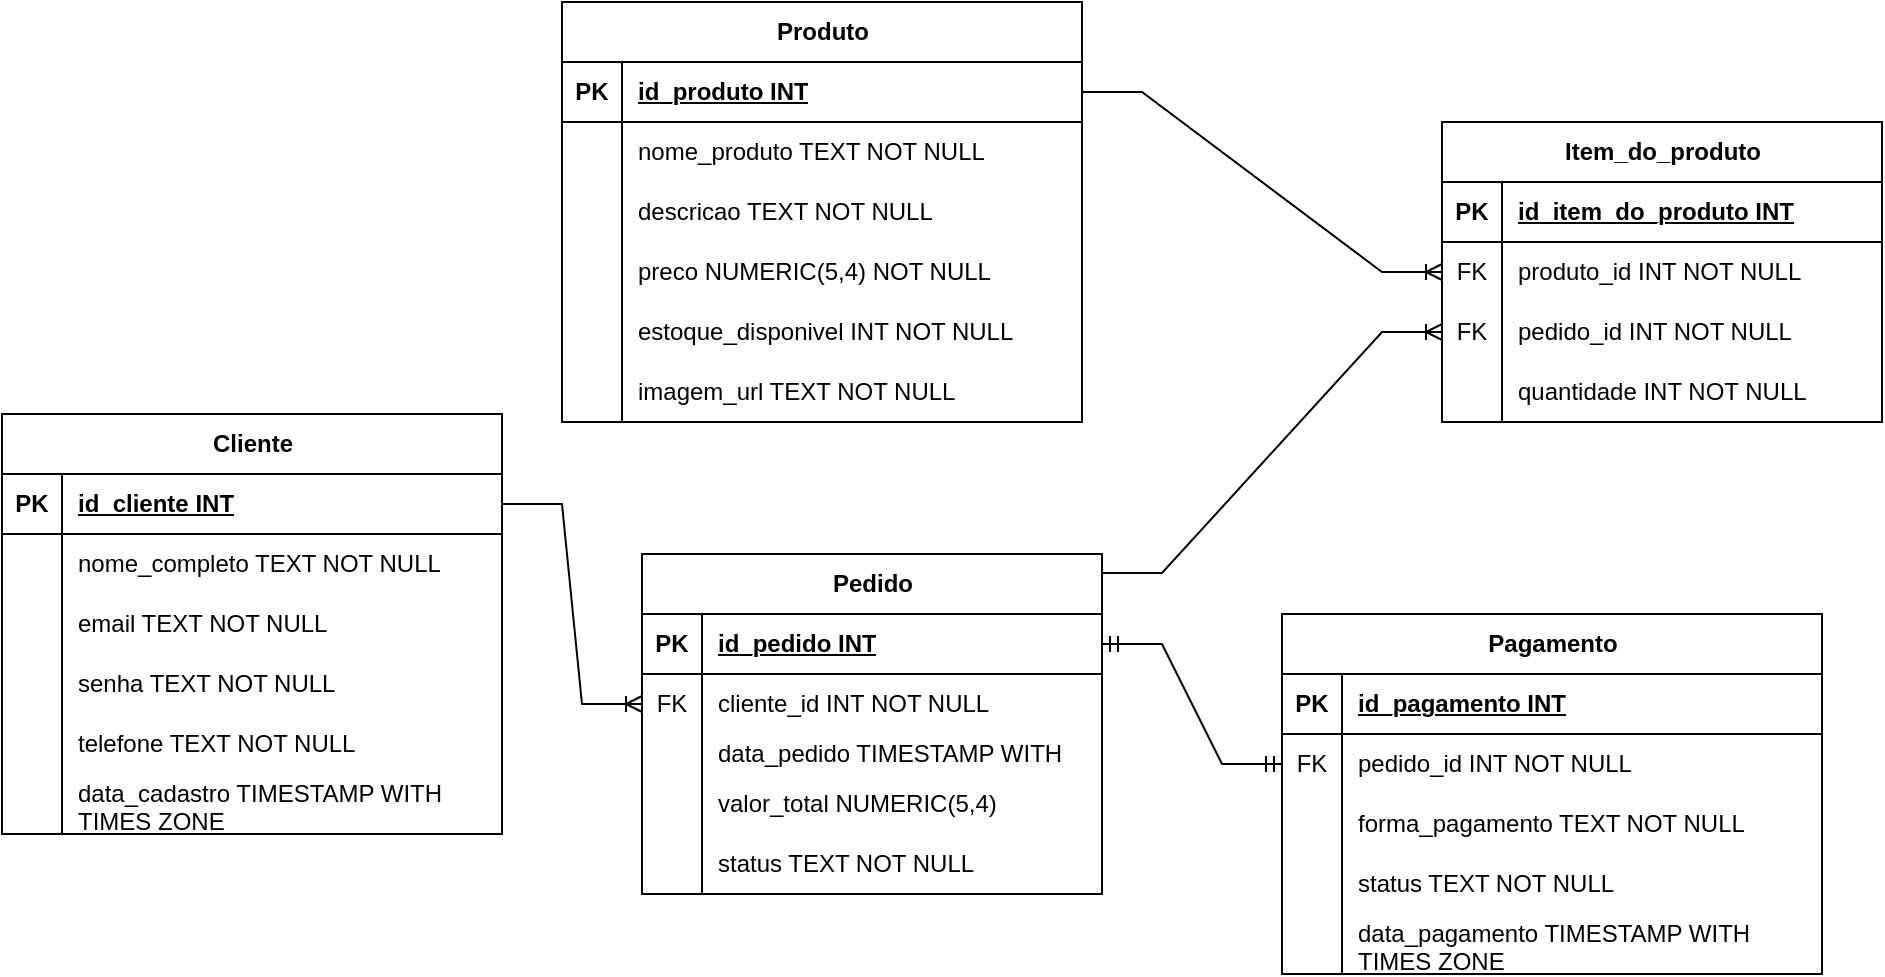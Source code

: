 <mxfile version="28.1.1">
  <diagram name="Físico - ECommerce" id="EmvX3uxujwh3oD94Rh_c">
    <mxGraphModel dx="1042" dy="527" grid="1" gridSize="10" guides="1" tooltips="1" connect="1" arrows="1" fold="1" page="1" pageScale="1" pageWidth="1169" pageHeight="827" math="0" shadow="0">
      <root>
        <mxCell id="j5QbGHPDWoWdgnvnqhMC-0" />
        <mxCell id="j5QbGHPDWoWdgnvnqhMC-1" parent="j5QbGHPDWoWdgnvnqhMC-0" />
        <mxCell id="j5QbGHPDWoWdgnvnqhMC-2" value="Pedido" style="shape=table;startSize=30;container=1;collapsible=1;childLayout=tableLayout;fixedRows=1;rowLines=0;fontStyle=1;align=center;resizeLast=1;html=1;" parent="j5QbGHPDWoWdgnvnqhMC-1" vertex="1">
          <mxGeometry x="440" y="447" width="230" height="170" as="geometry" />
        </mxCell>
        <mxCell id="j5QbGHPDWoWdgnvnqhMC-3" value="" style="shape=tableRow;horizontal=0;startSize=0;swimlaneHead=0;swimlaneBody=0;fillColor=none;collapsible=0;dropTarget=0;points=[[0,0.5],[1,0.5]];portConstraint=eastwest;top=0;left=0;right=0;bottom=1;" parent="j5QbGHPDWoWdgnvnqhMC-2" vertex="1">
          <mxGeometry y="30" width="230" height="30" as="geometry" />
        </mxCell>
        <mxCell id="j5QbGHPDWoWdgnvnqhMC-4" value="PK" style="shape=partialRectangle;connectable=0;fillColor=none;top=0;left=0;bottom=0;right=0;fontStyle=1;overflow=hidden;whiteSpace=wrap;html=1;" parent="j5QbGHPDWoWdgnvnqhMC-3" vertex="1">
          <mxGeometry width="30" height="30" as="geometry">
            <mxRectangle width="30" height="30" as="alternateBounds" />
          </mxGeometry>
        </mxCell>
        <mxCell id="j5QbGHPDWoWdgnvnqhMC-5" value="id_pedido INT" style="shape=partialRectangle;connectable=0;fillColor=none;top=0;left=0;bottom=0;right=0;align=left;spacingLeft=6;fontStyle=5;overflow=hidden;whiteSpace=wrap;html=1;" parent="j5QbGHPDWoWdgnvnqhMC-3" vertex="1">
          <mxGeometry x="30" width="200" height="30" as="geometry">
            <mxRectangle width="200" height="30" as="alternateBounds" />
          </mxGeometry>
        </mxCell>
        <mxCell id="j5QbGHPDWoWdgnvnqhMC-6" value="" style="shape=tableRow;horizontal=0;startSize=0;swimlaneHead=0;swimlaneBody=0;fillColor=none;collapsible=0;dropTarget=0;points=[[0,0.5],[1,0.5]];portConstraint=eastwest;top=0;left=0;right=0;bottom=0;" parent="j5QbGHPDWoWdgnvnqhMC-2" vertex="1">
          <mxGeometry y="60" width="230" height="30" as="geometry" />
        </mxCell>
        <mxCell id="j5QbGHPDWoWdgnvnqhMC-7" value="" style="shape=partialRectangle;connectable=0;fillColor=none;top=0;left=0;bottom=0;right=0;editable=1;overflow=hidden;whiteSpace=wrap;html=1;" parent="j5QbGHPDWoWdgnvnqhMC-6" vertex="1">
          <mxGeometry width="30" height="30" as="geometry">
            <mxRectangle width="30" height="30" as="alternateBounds" />
          </mxGeometry>
        </mxCell>
        <mxCell id="j5QbGHPDWoWdgnvnqhMC-8" value="cliente_id INT NOT NULL" style="shape=partialRectangle;connectable=0;fillColor=none;top=0;left=0;bottom=0;right=0;align=left;spacingLeft=6;overflow=hidden;whiteSpace=wrap;html=1;" parent="j5QbGHPDWoWdgnvnqhMC-6" vertex="1">
          <mxGeometry x="30" width="200" height="30" as="geometry">
            <mxRectangle width="200" height="30" as="alternateBounds" />
          </mxGeometry>
        </mxCell>
        <mxCell id="j5QbGHPDWoWdgnvnqhMC-9" value="" style="shape=tableRow;horizontal=0;startSize=0;swimlaneHead=0;swimlaneBody=0;fillColor=none;collapsible=0;dropTarget=0;points=[[0,0.5],[1,0.5]];portConstraint=eastwest;top=0;left=0;right=0;bottom=0;" parent="j5QbGHPDWoWdgnvnqhMC-2" vertex="1">
          <mxGeometry y="90" width="230" height="20" as="geometry" />
        </mxCell>
        <mxCell id="j5QbGHPDWoWdgnvnqhMC-10" value="" style="shape=partialRectangle;connectable=0;fillColor=none;top=0;left=0;bottom=0;right=0;editable=1;overflow=hidden;whiteSpace=wrap;html=1;" parent="j5QbGHPDWoWdgnvnqhMC-9" vertex="1">
          <mxGeometry width="30" height="20" as="geometry">
            <mxRectangle width="30" height="20" as="alternateBounds" />
          </mxGeometry>
        </mxCell>
        <mxCell id="j5QbGHPDWoWdgnvnqhMC-11" value="data_pedido TIMESTAMP WITH TIMES ZONE" style="shape=partialRectangle;connectable=0;fillColor=none;top=0;left=0;bottom=0;right=0;align=left;spacingLeft=6;overflow=hidden;whiteSpace=wrap;html=1;" parent="j5QbGHPDWoWdgnvnqhMC-9" vertex="1">
          <mxGeometry x="30" width="200" height="20" as="geometry">
            <mxRectangle width="200" height="20" as="alternateBounds" />
          </mxGeometry>
        </mxCell>
        <mxCell id="j5QbGHPDWoWdgnvnqhMC-12" value="" style="shape=tableRow;horizontal=0;startSize=0;swimlaneHead=0;swimlaneBody=0;fillColor=none;collapsible=0;dropTarget=0;points=[[0,0.5],[1,0.5]];portConstraint=eastwest;top=0;left=0;right=0;bottom=0;" parent="j5QbGHPDWoWdgnvnqhMC-2" vertex="1">
          <mxGeometry y="110" width="230" height="30" as="geometry" />
        </mxCell>
        <mxCell id="j5QbGHPDWoWdgnvnqhMC-13" value="" style="shape=partialRectangle;connectable=0;fillColor=none;top=0;left=0;bottom=0;right=0;editable=1;overflow=hidden;whiteSpace=wrap;html=1;" parent="j5QbGHPDWoWdgnvnqhMC-12" vertex="1">
          <mxGeometry width="30" height="30" as="geometry">
            <mxRectangle width="30" height="30" as="alternateBounds" />
          </mxGeometry>
        </mxCell>
        <mxCell id="j5QbGHPDWoWdgnvnqhMC-14" value="valor_total NUMERIC(5,4)" style="shape=partialRectangle;connectable=0;fillColor=none;top=0;left=0;bottom=0;right=0;align=left;spacingLeft=6;overflow=hidden;whiteSpace=wrap;html=1;" parent="j5QbGHPDWoWdgnvnqhMC-12" vertex="1">
          <mxGeometry x="30" width="200" height="30" as="geometry">
            <mxRectangle width="200" height="30" as="alternateBounds" />
          </mxGeometry>
        </mxCell>
        <mxCell id="j5QbGHPDWoWdgnvnqhMC-15" value="" style="shape=tableRow;horizontal=0;startSize=0;swimlaneHead=0;swimlaneBody=0;fillColor=none;collapsible=0;dropTarget=0;points=[[0,0.5],[1,0.5]];portConstraint=eastwest;top=0;left=0;right=0;bottom=0;" parent="j5QbGHPDWoWdgnvnqhMC-2" vertex="1">
          <mxGeometry y="140" width="230" height="30" as="geometry" />
        </mxCell>
        <mxCell id="j5QbGHPDWoWdgnvnqhMC-16" value="" style="shape=partialRectangle;connectable=0;fillColor=none;top=0;left=0;bottom=0;right=0;editable=1;overflow=hidden;whiteSpace=wrap;html=1;" parent="j5QbGHPDWoWdgnvnqhMC-15" vertex="1">
          <mxGeometry width="30" height="30" as="geometry">
            <mxRectangle width="30" height="30" as="alternateBounds" />
          </mxGeometry>
        </mxCell>
        <mxCell id="j5QbGHPDWoWdgnvnqhMC-17" value="status TEXT NOT NULL" style="shape=partialRectangle;connectable=0;fillColor=none;top=0;left=0;bottom=0;right=0;align=left;spacingLeft=6;overflow=hidden;whiteSpace=wrap;html=1;" parent="j5QbGHPDWoWdgnvnqhMC-15" vertex="1">
          <mxGeometry x="30" width="200" height="30" as="geometry">
            <mxRectangle width="200" height="30" as="alternateBounds" />
          </mxGeometry>
        </mxCell>
        <mxCell id="j5QbGHPDWoWdgnvnqhMC-18" value="Produto" style="shape=table;startSize=30;container=1;collapsible=1;childLayout=tableLayout;fixedRows=1;rowLines=0;fontStyle=1;align=center;resizeLast=1;html=1;" parent="j5QbGHPDWoWdgnvnqhMC-1" vertex="1">
          <mxGeometry x="400" y="171" width="260" height="210" as="geometry" />
        </mxCell>
        <mxCell id="j5QbGHPDWoWdgnvnqhMC-19" value="" style="shape=tableRow;horizontal=0;startSize=0;swimlaneHead=0;swimlaneBody=0;fillColor=none;collapsible=0;dropTarget=0;points=[[0,0.5],[1,0.5]];portConstraint=eastwest;top=0;left=0;right=0;bottom=1;" parent="j5QbGHPDWoWdgnvnqhMC-18" vertex="1">
          <mxGeometry y="30" width="260" height="30" as="geometry" />
        </mxCell>
        <mxCell id="j5QbGHPDWoWdgnvnqhMC-20" value="PK" style="shape=partialRectangle;connectable=0;fillColor=none;top=0;left=0;bottom=0;right=0;fontStyle=1;overflow=hidden;whiteSpace=wrap;html=1;" parent="j5QbGHPDWoWdgnvnqhMC-19" vertex="1">
          <mxGeometry width="30" height="30" as="geometry">
            <mxRectangle width="30" height="30" as="alternateBounds" />
          </mxGeometry>
        </mxCell>
        <mxCell id="j5QbGHPDWoWdgnvnqhMC-21" value="id_produto INT" style="shape=partialRectangle;connectable=0;fillColor=none;top=0;left=0;bottom=0;right=0;align=left;spacingLeft=6;fontStyle=5;overflow=hidden;whiteSpace=wrap;html=1;" parent="j5QbGHPDWoWdgnvnqhMC-19" vertex="1">
          <mxGeometry x="30" width="230" height="30" as="geometry">
            <mxRectangle width="230" height="30" as="alternateBounds" />
          </mxGeometry>
        </mxCell>
        <mxCell id="j5QbGHPDWoWdgnvnqhMC-22" value="" style="shape=tableRow;horizontal=0;startSize=0;swimlaneHead=0;swimlaneBody=0;fillColor=none;collapsible=0;dropTarget=0;points=[[0,0.5],[1,0.5]];portConstraint=eastwest;top=0;left=0;right=0;bottom=0;" parent="j5QbGHPDWoWdgnvnqhMC-18" vertex="1">
          <mxGeometry y="60" width="260" height="30" as="geometry" />
        </mxCell>
        <mxCell id="j5QbGHPDWoWdgnvnqhMC-23" value="" style="shape=partialRectangle;connectable=0;fillColor=none;top=0;left=0;bottom=0;right=0;editable=1;overflow=hidden;whiteSpace=wrap;html=1;" parent="j5QbGHPDWoWdgnvnqhMC-22" vertex="1">
          <mxGeometry width="30" height="30" as="geometry">
            <mxRectangle width="30" height="30" as="alternateBounds" />
          </mxGeometry>
        </mxCell>
        <mxCell id="j5QbGHPDWoWdgnvnqhMC-24" value="nome_produto TEXT NOT NULL" style="shape=partialRectangle;connectable=0;fillColor=none;top=0;left=0;bottom=0;right=0;align=left;spacingLeft=6;overflow=hidden;whiteSpace=wrap;html=1;" parent="j5QbGHPDWoWdgnvnqhMC-22" vertex="1">
          <mxGeometry x="30" width="230" height="30" as="geometry">
            <mxRectangle width="230" height="30" as="alternateBounds" />
          </mxGeometry>
        </mxCell>
        <mxCell id="j5QbGHPDWoWdgnvnqhMC-25" value="" style="shape=tableRow;horizontal=0;startSize=0;swimlaneHead=0;swimlaneBody=0;fillColor=none;collapsible=0;dropTarget=0;points=[[0,0.5],[1,0.5]];portConstraint=eastwest;top=0;left=0;right=0;bottom=0;" parent="j5QbGHPDWoWdgnvnqhMC-18" vertex="1">
          <mxGeometry y="90" width="260" height="30" as="geometry" />
        </mxCell>
        <mxCell id="j5QbGHPDWoWdgnvnqhMC-26" value="" style="shape=partialRectangle;connectable=0;fillColor=none;top=0;left=0;bottom=0;right=0;editable=1;overflow=hidden;whiteSpace=wrap;html=1;" parent="j5QbGHPDWoWdgnvnqhMC-25" vertex="1">
          <mxGeometry width="30" height="30" as="geometry">
            <mxRectangle width="30" height="30" as="alternateBounds" />
          </mxGeometry>
        </mxCell>
        <mxCell id="j5QbGHPDWoWdgnvnqhMC-27" value="descricao TEXT NOT NULL" style="shape=partialRectangle;connectable=0;fillColor=none;top=0;left=0;bottom=0;right=0;align=left;spacingLeft=6;overflow=hidden;whiteSpace=wrap;html=1;" parent="j5QbGHPDWoWdgnvnqhMC-25" vertex="1">
          <mxGeometry x="30" width="230" height="30" as="geometry">
            <mxRectangle width="230" height="30" as="alternateBounds" />
          </mxGeometry>
        </mxCell>
        <mxCell id="j5QbGHPDWoWdgnvnqhMC-28" value="" style="shape=tableRow;horizontal=0;startSize=0;swimlaneHead=0;swimlaneBody=0;fillColor=none;collapsible=0;dropTarget=0;points=[[0,0.5],[1,0.5]];portConstraint=eastwest;top=0;left=0;right=0;bottom=0;" parent="j5QbGHPDWoWdgnvnqhMC-18" vertex="1">
          <mxGeometry y="120" width="260" height="30" as="geometry" />
        </mxCell>
        <mxCell id="j5QbGHPDWoWdgnvnqhMC-29" value="" style="shape=partialRectangle;connectable=0;fillColor=none;top=0;left=0;bottom=0;right=0;editable=1;overflow=hidden;whiteSpace=wrap;html=1;" parent="j5QbGHPDWoWdgnvnqhMC-28" vertex="1">
          <mxGeometry width="30" height="30" as="geometry">
            <mxRectangle width="30" height="30" as="alternateBounds" />
          </mxGeometry>
        </mxCell>
        <mxCell id="j5QbGHPDWoWdgnvnqhMC-30" value="preco NUMERIC(5,4) NOT NULL" style="shape=partialRectangle;connectable=0;fillColor=none;top=0;left=0;bottom=0;right=0;align=left;spacingLeft=6;overflow=hidden;whiteSpace=wrap;html=1;" parent="j5QbGHPDWoWdgnvnqhMC-28" vertex="1">
          <mxGeometry x="30" width="230" height="30" as="geometry">
            <mxRectangle width="230" height="30" as="alternateBounds" />
          </mxGeometry>
        </mxCell>
        <mxCell id="j5QbGHPDWoWdgnvnqhMC-31" value="" style="shape=tableRow;horizontal=0;startSize=0;swimlaneHead=0;swimlaneBody=0;fillColor=none;collapsible=0;dropTarget=0;points=[[0,0.5],[1,0.5]];portConstraint=eastwest;top=0;left=0;right=0;bottom=0;" parent="j5QbGHPDWoWdgnvnqhMC-18" vertex="1">
          <mxGeometry y="150" width="260" height="30" as="geometry" />
        </mxCell>
        <mxCell id="j5QbGHPDWoWdgnvnqhMC-32" value="" style="shape=partialRectangle;connectable=0;fillColor=none;top=0;left=0;bottom=0;right=0;editable=1;overflow=hidden;whiteSpace=wrap;html=1;" parent="j5QbGHPDWoWdgnvnqhMC-31" vertex="1">
          <mxGeometry width="30" height="30" as="geometry">
            <mxRectangle width="30" height="30" as="alternateBounds" />
          </mxGeometry>
        </mxCell>
        <mxCell id="j5QbGHPDWoWdgnvnqhMC-33" value="estoque_disponivel INT NOT NULL" style="shape=partialRectangle;connectable=0;fillColor=none;top=0;left=0;bottom=0;right=0;align=left;spacingLeft=6;overflow=hidden;whiteSpace=wrap;html=1;" parent="j5QbGHPDWoWdgnvnqhMC-31" vertex="1">
          <mxGeometry x="30" width="230" height="30" as="geometry">
            <mxRectangle width="230" height="30" as="alternateBounds" />
          </mxGeometry>
        </mxCell>
        <mxCell id="j5QbGHPDWoWdgnvnqhMC-34" value="" style="shape=tableRow;horizontal=0;startSize=0;swimlaneHead=0;swimlaneBody=0;fillColor=none;collapsible=0;dropTarget=0;points=[[0,0.5],[1,0.5]];portConstraint=eastwest;top=0;left=0;right=0;bottom=0;" parent="j5QbGHPDWoWdgnvnqhMC-18" vertex="1">
          <mxGeometry y="180" width="260" height="30" as="geometry" />
        </mxCell>
        <mxCell id="j5QbGHPDWoWdgnvnqhMC-35" value="" style="shape=partialRectangle;connectable=0;fillColor=none;top=0;left=0;bottom=0;right=0;editable=1;overflow=hidden;whiteSpace=wrap;html=1;" parent="j5QbGHPDWoWdgnvnqhMC-34" vertex="1">
          <mxGeometry width="30" height="30" as="geometry">
            <mxRectangle width="30" height="30" as="alternateBounds" />
          </mxGeometry>
        </mxCell>
        <mxCell id="j5QbGHPDWoWdgnvnqhMC-36" value="imagem_url TEXT NOT NULL&amp;nbsp;" style="shape=partialRectangle;connectable=0;fillColor=none;top=0;left=0;bottom=0;right=0;align=left;spacingLeft=6;overflow=hidden;whiteSpace=wrap;html=1;" parent="j5QbGHPDWoWdgnvnqhMC-34" vertex="1">
          <mxGeometry x="30" width="230" height="30" as="geometry">
            <mxRectangle width="230" height="30" as="alternateBounds" />
          </mxGeometry>
        </mxCell>
        <mxCell id="j5QbGHPDWoWdgnvnqhMC-37" value="Item_do_produto" style="shape=table;startSize=30;container=1;collapsible=1;childLayout=tableLayout;fixedRows=1;rowLines=0;fontStyle=1;align=center;resizeLast=1;html=1;" parent="j5QbGHPDWoWdgnvnqhMC-1" vertex="1">
          <mxGeometry x="840" y="231" width="220" height="150" as="geometry" />
        </mxCell>
        <mxCell id="j5QbGHPDWoWdgnvnqhMC-38" value="" style="shape=tableRow;horizontal=0;startSize=0;swimlaneHead=0;swimlaneBody=0;fillColor=none;collapsible=0;dropTarget=0;points=[[0,0.5],[1,0.5]];portConstraint=eastwest;top=0;left=0;right=0;bottom=1;" parent="j5QbGHPDWoWdgnvnqhMC-37" vertex="1">
          <mxGeometry y="30" width="220" height="30" as="geometry" />
        </mxCell>
        <mxCell id="j5QbGHPDWoWdgnvnqhMC-39" value="PK" style="shape=partialRectangle;connectable=0;fillColor=none;top=0;left=0;bottom=0;right=0;fontStyle=1;overflow=hidden;whiteSpace=wrap;html=1;" parent="j5QbGHPDWoWdgnvnqhMC-38" vertex="1">
          <mxGeometry width="30" height="30" as="geometry">
            <mxRectangle width="30" height="30" as="alternateBounds" />
          </mxGeometry>
        </mxCell>
        <mxCell id="j5QbGHPDWoWdgnvnqhMC-40" value="id_item_do_produto INT" style="shape=partialRectangle;connectable=0;fillColor=none;top=0;left=0;bottom=0;right=0;align=left;spacingLeft=6;fontStyle=5;overflow=hidden;whiteSpace=wrap;html=1;" parent="j5QbGHPDWoWdgnvnqhMC-38" vertex="1">
          <mxGeometry x="30" width="190" height="30" as="geometry">
            <mxRectangle width="190" height="30" as="alternateBounds" />
          </mxGeometry>
        </mxCell>
        <mxCell id="j5QbGHPDWoWdgnvnqhMC-41" value="" style="shape=tableRow;horizontal=0;startSize=0;swimlaneHead=0;swimlaneBody=0;fillColor=none;collapsible=0;dropTarget=0;points=[[0,0.5],[1,0.5]];portConstraint=eastwest;top=0;left=0;right=0;bottom=0;" parent="j5QbGHPDWoWdgnvnqhMC-37" vertex="1">
          <mxGeometry y="60" width="220" height="30" as="geometry" />
        </mxCell>
        <mxCell id="j5QbGHPDWoWdgnvnqhMC-42" value="" style="shape=partialRectangle;connectable=0;fillColor=none;top=0;left=0;bottom=0;right=0;editable=1;overflow=hidden;whiteSpace=wrap;html=1;" parent="j5QbGHPDWoWdgnvnqhMC-41" vertex="1">
          <mxGeometry width="30" height="30" as="geometry">
            <mxRectangle width="30" height="30" as="alternateBounds" />
          </mxGeometry>
        </mxCell>
        <mxCell id="j5QbGHPDWoWdgnvnqhMC-43" value="produto_id INT NOT NULL" style="shape=partialRectangle;connectable=0;fillColor=none;top=0;left=0;bottom=0;right=0;align=left;spacingLeft=6;overflow=hidden;whiteSpace=wrap;html=1;" parent="j5QbGHPDWoWdgnvnqhMC-41" vertex="1">
          <mxGeometry x="30" width="190" height="30" as="geometry">
            <mxRectangle width="190" height="30" as="alternateBounds" />
          </mxGeometry>
        </mxCell>
        <mxCell id="j5QbGHPDWoWdgnvnqhMC-44" value="" style="shape=tableRow;horizontal=0;startSize=0;swimlaneHead=0;swimlaneBody=0;fillColor=none;collapsible=0;dropTarget=0;points=[[0,0.5],[1,0.5]];portConstraint=eastwest;top=0;left=0;right=0;bottom=0;" parent="j5QbGHPDWoWdgnvnqhMC-37" vertex="1">
          <mxGeometry y="90" width="220" height="30" as="geometry" />
        </mxCell>
        <mxCell id="j5QbGHPDWoWdgnvnqhMC-45" value="" style="shape=partialRectangle;connectable=0;fillColor=none;top=0;left=0;bottom=0;right=0;editable=1;overflow=hidden;whiteSpace=wrap;html=1;" parent="j5QbGHPDWoWdgnvnqhMC-44" vertex="1">
          <mxGeometry width="30" height="30" as="geometry">
            <mxRectangle width="30" height="30" as="alternateBounds" />
          </mxGeometry>
        </mxCell>
        <mxCell id="j5QbGHPDWoWdgnvnqhMC-46" value="pedido_id INT NOT NULL" style="shape=partialRectangle;connectable=0;fillColor=none;top=0;left=0;bottom=0;right=0;align=left;spacingLeft=6;overflow=hidden;whiteSpace=wrap;html=1;" parent="j5QbGHPDWoWdgnvnqhMC-44" vertex="1">
          <mxGeometry x="30" width="190" height="30" as="geometry">
            <mxRectangle width="190" height="30" as="alternateBounds" />
          </mxGeometry>
        </mxCell>
        <mxCell id="j5QbGHPDWoWdgnvnqhMC-47" value="" style="shape=tableRow;horizontal=0;startSize=0;swimlaneHead=0;swimlaneBody=0;fillColor=none;collapsible=0;dropTarget=0;points=[[0,0.5],[1,0.5]];portConstraint=eastwest;top=0;left=0;right=0;bottom=0;" parent="j5QbGHPDWoWdgnvnqhMC-37" vertex="1">
          <mxGeometry y="120" width="220" height="30" as="geometry" />
        </mxCell>
        <mxCell id="j5QbGHPDWoWdgnvnqhMC-48" value="" style="shape=partialRectangle;connectable=0;fillColor=none;top=0;left=0;bottom=0;right=0;editable=1;overflow=hidden;whiteSpace=wrap;html=1;" parent="j5QbGHPDWoWdgnvnqhMC-47" vertex="1">
          <mxGeometry width="30" height="30" as="geometry">
            <mxRectangle width="30" height="30" as="alternateBounds" />
          </mxGeometry>
        </mxCell>
        <mxCell id="j5QbGHPDWoWdgnvnqhMC-49" value="quantidade INT NOT NULL" style="shape=partialRectangle;connectable=0;fillColor=none;top=0;left=0;bottom=0;right=0;align=left;spacingLeft=6;overflow=hidden;whiteSpace=wrap;html=1;" parent="j5QbGHPDWoWdgnvnqhMC-47" vertex="1">
          <mxGeometry x="30" width="190" height="30" as="geometry">
            <mxRectangle width="190" height="30" as="alternateBounds" />
          </mxGeometry>
        </mxCell>
        <mxCell id="j5QbGHPDWoWdgnvnqhMC-50" value="Pagamento" style="shape=table;startSize=30;container=1;collapsible=1;childLayout=tableLayout;fixedRows=1;rowLines=0;fontStyle=1;align=center;resizeLast=1;html=1;" parent="j5QbGHPDWoWdgnvnqhMC-1" vertex="1">
          <mxGeometry x="760" y="477" width="270" height="180" as="geometry" />
        </mxCell>
        <mxCell id="j5QbGHPDWoWdgnvnqhMC-51" value="" style="shape=tableRow;horizontal=0;startSize=0;swimlaneHead=0;swimlaneBody=0;fillColor=none;collapsible=0;dropTarget=0;points=[[0,0.5],[1,0.5]];portConstraint=eastwest;top=0;left=0;right=0;bottom=1;" parent="j5QbGHPDWoWdgnvnqhMC-50" vertex="1">
          <mxGeometry y="30" width="270" height="30" as="geometry" />
        </mxCell>
        <mxCell id="j5QbGHPDWoWdgnvnqhMC-52" value="PK" style="shape=partialRectangle;connectable=0;fillColor=none;top=0;left=0;bottom=0;right=0;fontStyle=1;overflow=hidden;whiteSpace=wrap;html=1;" parent="j5QbGHPDWoWdgnvnqhMC-51" vertex="1">
          <mxGeometry width="30" height="30" as="geometry">
            <mxRectangle width="30" height="30" as="alternateBounds" />
          </mxGeometry>
        </mxCell>
        <mxCell id="j5QbGHPDWoWdgnvnqhMC-53" value="id_pagamento INT" style="shape=partialRectangle;connectable=0;fillColor=none;top=0;left=0;bottom=0;right=0;align=left;spacingLeft=6;fontStyle=5;overflow=hidden;whiteSpace=wrap;html=1;" parent="j5QbGHPDWoWdgnvnqhMC-51" vertex="1">
          <mxGeometry x="30" width="240" height="30" as="geometry">
            <mxRectangle width="240" height="30" as="alternateBounds" />
          </mxGeometry>
        </mxCell>
        <mxCell id="j5QbGHPDWoWdgnvnqhMC-54" value="" style="shape=tableRow;horizontal=0;startSize=0;swimlaneHead=0;swimlaneBody=0;fillColor=none;collapsible=0;dropTarget=0;points=[[0,0.5],[1,0.5]];portConstraint=eastwest;top=0;left=0;right=0;bottom=0;" parent="j5QbGHPDWoWdgnvnqhMC-50" vertex="1">
          <mxGeometry y="60" width="270" height="30" as="geometry" />
        </mxCell>
        <mxCell id="j5QbGHPDWoWdgnvnqhMC-55" value="FK" style="shape=partialRectangle;connectable=0;fillColor=none;top=0;left=0;bottom=0;right=0;editable=1;overflow=hidden;whiteSpace=wrap;html=1;" parent="j5QbGHPDWoWdgnvnqhMC-54" vertex="1">
          <mxGeometry width="30" height="30" as="geometry">
            <mxRectangle width="30" height="30" as="alternateBounds" />
          </mxGeometry>
        </mxCell>
        <mxCell id="j5QbGHPDWoWdgnvnqhMC-56" value="pedido_id INT NOT NULL" style="shape=partialRectangle;connectable=0;fillColor=none;top=0;left=0;bottom=0;right=0;align=left;spacingLeft=6;overflow=hidden;whiteSpace=wrap;html=1;" parent="j5QbGHPDWoWdgnvnqhMC-54" vertex="1">
          <mxGeometry x="30" width="240" height="30" as="geometry">
            <mxRectangle width="240" height="30" as="alternateBounds" />
          </mxGeometry>
        </mxCell>
        <mxCell id="j5QbGHPDWoWdgnvnqhMC-57" value="" style="shape=tableRow;horizontal=0;startSize=0;swimlaneHead=0;swimlaneBody=0;fillColor=none;collapsible=0;dropTarget=0;points=[[0,0.5],[1,0.5]];portConstraint=eastwest;top=0;left=0;right=0;bottom=0;" parent="j5QbGHPDWoWdgnvnqhMC-50" vertex="1">
          <mxGeometry y="90" width="270" height="30" as="geometry" />
        </mxCell>
        <mxCell id="j5QbGHPDWoWdgnvnqhMC-58" value="" style="shape=partialRectangle;connectable=0;fillColor=none;top=0;left=0;bottom=0;right=0;editable=1;overflow=hidden;whiteSpace=wrap;html=1;" parent="j5QbGHPDWoWdgnvnqhMC-57" vertex="1">
          <mxGeometry width="30" height="30" as="geometry">
            <mxRectangle width="30" height="30" as="alternateBounds" />
          </mxGeometry>
        </mxCell>
        <mxCell id="j5QbGHPDWoWdgnvnqhMC-59" value="forma_pagamento TEXT NOT NULL" style="shape=partialRectangle;connectable=0;fillColor=none;top=0;left=0;bottom=0;right=0;align=left;spacingLeft=6;overflow=hidden;whiteSpace=wrap;html=1;" parent="j5QbGHPDWoWdgnvnqhMC-57" vertex="1">
          <mxGeometry x="30" width="240" height="30" as="geometry">
            <mxRectangle width="240" height="30" as="alternateBounds" />
          </mxGeometry>
        </mxCell>
        <mxCell id="j5QbGHPDWoWdgnvnqhMC-60" value="" style="shape=tableRow;horizontal=0;startSize=0;swimlaneHead=0;swimlaneBody=0;fillColor=none;collapsible=0;dropTarget=0;points=[[0,0.5],[1,0.5]];portConstraint=eastwest;top=0;left=0;right=0;bottom=0;" parent="j5QbGHPDWoWdgnvnqhMC-50" vertex="1">
          <mxGeometry y="120" width="270" height="30" as="geometry" />
        </mxCell>
        <mxCell id="j5QbGHPDWoWdgnvnqhMC-61" value="" style="shape=partialRectangle;connectable=0;fillColor=none;top=0;left=0;bottom=0;right=0;editable=1;overflow=hidden;whiteSpace=wrap;html=1;" parent="j5QbGHPDWoWdgnvnqhMC-60" vertex="1">
          <mxGeometry width="30" height="30" as="geometry">
            <mxRectangle width="30" height="30" as="alternateBounds" />
          </mxGeometry>
        </mxCell>
        <mxCell id="j5QbGHPDWoWdgnvnqhMC-62" value="status TEXT NOT NULL" style="shape=partialRectangle;connectable=0;fillColor=none;top=0;left=0;bottom=0;right=0;align=left;spacingLeft=6;overflow=hidden;whiteSpace=wrap;html=1;" parent="j5QbGHPDWoWdgnvnqhMC-60" vertex="1">
          <mxGeometry x="30" width="240" height="30" as="geometry">
            <mxRectangle width="240" height="30" as="alternateBounds" />
          </mxGeometry>
        </mxCell>
        <mxCell id="j5QbGHPDWoWdgnvnqhMC-63" value="" style="shape=tableRow;horizontal=0;startSize=0;swimlaneHead=0;swimlaneBody=0;fillColor=none;collapsible=0;dropTarget=0;points=[[0,0.5],[1,0.5]];portConstraint=eastwest;top=0;left=0;right=0;bottom=0;" parent="j5QbGHPDWoWdgnvnqhMC-50" vertex="1">
          <mxGeometry y="150" width="270" height="30" as="geometry" />
        </mxCell>
        <mxCell id="j5QbGHPDWoWdgnvnqhMC-64" value="" style="shape=partialRectangle;connectable=0;fillColor=none;top=0;left=0;bottom=0;right=0;editable=1;overflow=hidden;whiteSpace=wrap;html=1;" parent="j5QbGHPDWoWdgnvnqhMC-63" vertex="1">
          <mxGeometry width="30" height="30" as="geometry">
            <mxRectangle width="30" height="30" as="alternateBounds" />
          </mxGeometry>
        </mxCell>
        <mxCell id="j5QbGHPDWoWdgnvnqhMC-65" value="data_pagamento TIMESTAMP WITH TIMES ZONE" style="shape=partialRectangle;connectable=0;fillColor=none;top=0;left=0;bottom=0;right=0;align=left;spacingLeft=6;overflow=hidden;whiteSpace=wrap;html=1;" parent="j5QbGHPDWoWdgnvnqhMC-63" vertex="1">
          <mxGeometry x="30" width="240" height="30" as="geometry">
            <mxRectangle width="240" height="30" as="alternateBounds" />
          </mxGeometry>
        </mxCell>
        <mxCell id="j5QbGHPDWoWdgnvnqhMC-66" value="Cliente" style="shape=table;startSize=30;container=1;collapsible=1;childLayout=tableLayout;fixedRows=1;rowLines=0;fontStyle=1;align=center;resizeLast=1;html=1;" parent="j5QbGHPDWoWdgnvnqhMC-1" vertex="1">
          <mxGeometry x="120" y="377" width="250" height="210" as="geometry" />
        </mxCell>
        <mxCell id="j5QbGHPDWoWdgnvnqhMC-67" value="" style="shape=tableRow;horizontal=0;startSize=0;swimlaneHead=0;swimlaneBody=0;fillColor=none;collapsible=0;dropTarget=0;points=[[0,0.5],[1,0.5]];portConstraint=eastwest;top=0;left=0;right=0;bottom=1;" parent="j5QbGHPDWoWdgnvnqhMC-66" vertex="1">
          <mxGeometry y="30" width="250" height="30" as="geometry" />
        </mxCell>
        <mxCell id="j5QbGHPDWoWdgnvnqhMC-68" value="PK" style="shape=partialRectangle;connectable=0;fillColor=none;top=0;left=0;bottom=0;right=0;fontStyle=1;overflow=hidden;whiteSpace=wrap;html=1;" parent="j5QbGHPDWoWdgnvnqhMC-67" vertex="1">
          <mxGeometry width="30" height="30" as="geometry">
            <mxRectangle width="30" height="30" as="alternateBounds" />
          </mxGeometry>
        </mxCell>
        <mxCell id="j5QbGHPDWoWdgnvnqhMC-69" value="id_cliente INT" style="shape=partialRectangle;connectable=0;fillColor=none;top=0;left=0;bottom=0;right=0;align=left;spacingLeft=6;fontStyle=5;overflow=hidden;whiteSpace=wrap;html=1;" parent="j5QbGHPDWoWdgnvnqhMC-67" vertex="1">
          <mxGeometry x="30" width="220" height="30" as="geometry">
            <mxRectangle width="220" height="30" as="alternateBounds" />
          </mxGeometry>
        </mxCell>
        <mxCell id="j5QbGHPDWoWdgnvnqhMC-70" value="" style="shape=tableRow;horizontal=0;startSize=0;swimlaneHead=0;swimlaneBody=0;fillColor=none;collapsible=0;dropTarget=0;points=[[0,0.5],[1,0.5]];portConstraint=eastwest;top=0;left=0;right=0;bottom=0;" parent="j5QbGHPDWoWdgnvnqhMC-66" vertex="1">
          <mxGeometry y="60" width="250" height="30" as="geometry" />
        </mxCell>
        <mxCell id="j5QbGHPDWoWdgnvnqhMC-71" value="" style="shape=partialRectangle;connectable=0;fillColor=none;top=0;left=0;bottom=0;right=0;editable=1;overflow=hidden;whiteSpace=wrap;html=1;" parent="j5QbGHPDWoWdgnvnqhMC-70" vertex="1">
          <mxGeometry width="30" height="30" as="geometry">
            <mxRectangle width="30" height="30" as="alternateBounds" />
          </mxGeometry>
        </mxCell>
        <mxCell id="j5QbGHPDWoWdgnvnqhMC-72" value="nome_completo TEXT NOT NULL" style="shape=partialRectangle;connectable=0;fillColor=none;top=0;left=0;bottom=0;right=0;align=left;spacingLeft=6;overflow=hidden;whiteSpace=wrap;html=1;" parent="j5QbGHPDWoWdgnvnqhMC-70" vertex="1">
          <mxGeometry x="30" width="220" height="30" as="geometry">
            <mxRectangle width="220" height="30" as="alternateBounds" />
          </mxGeometry>
        </mxCell>
        <mxCell id="j5QbGHPDWoWdgnvnqhMC-73" value="" style="shape=tableRow;horizontal=0;startSize=0;swimlaneHead=0;swimlaneBody=0;fillColor=none;collapsible=0;dropTarget=0;points=[[0,0.5],[1,0.5]];portConstraint=eastwest;top=0;left=0;right=0;bottom=0;" parent="j5QbGHPDWoWdgnvnqhMC-66" vertex="1">
          <mxGeometry y="90" width="250" height="30" as="geometry" />
        </mxCell>
        <mxCell id="j5QbGHPDWoWdgnvnqhMC-74" value="" style="shape=partialRectangle;connectable=0;fillColor=none;top=0;left=0;bottom=0;right=0;editable=1;overflow=hidden;whiteSpace=wrap;html=1;" parent="j5QbGHPDWoWdgnvnqhMC-73" vertex="1">
          <mxGeometry width="30" height="30" as="geometry">
            <mxRectangle width="30" height="30" as="alternateBounds" />
          </mxGeometry>
        </mxCell>
        <mxCell id="j5QbGHPDWoWdgnvnqhMC-75" value="email TEXT NOT NULL" style="shape=partialRectangle;connectable=0;fillColor=none;top=0;left=0;bottom=0;right=0;align=left;spacingLeft=6;overflow=hidden;whiteSpace=wrap;html=1;" parent="j5QbGHPDWoWdgnvnqhMC-73" vertex="1">
          <mxGeometry x="30" width="220" height="30" as="geometry">
            <mxRectangle width="220" height="30" as="alternateBounds" />
          </mxGeometry>
        </mxCell>
        <mxCell id="j5QbGHPDWoWdgnvnqhMC-76" value="" style="shape=tableRow;horizontal=0;startSize=0;swimlaneHead=0;swimlaneBody=0;fillColor=none;collapsible=0;dropTarget=0;points=[[0,0.5],[1,0.5]];portConstraint=eastwest;top=0;left=0;right=0;bottom=0;" parent="j5QbGHPDWoWdgnvnqhMC-66" vertex="1">
          <mxGeometry y="120" width="250" height="30" as="geometry" />
        </mxCell>
        <mxCell id="j5QbGHPDWoWdgnvnqhMC-77" value="" style="shape=partialRectangle;connectable=0;fillColor=none;top=0;left=0;bottom=0;right=0;editable=1;overflow=hidden;whiteSpace=wrap;html=1;" parent="j5QbGHPDWoWdgnvnqhMC-76" vertex="1">
          <mxGeometry width="30" height="30" as="geometry">
            <mxRectangle width="30" height="30" as="alternateBounds" />
          </mxGeometry>
        </mxCell>
        <mxCell id="j5QbGHPDWoWdgnvnqhMC-78" value="senha TEXT NOT NULL" style="shape=partialRectangle;connectable=0;fillColor=none;top=0;left=0;bottom=0;right=0;align=left;spacingLeft=6;overflow=hidden;whiteSpace=wrap;html=1;" parent="j5QbGHPDWoWdgnvnqhMC-76" vertex="1">
          <mxGeometry x="30" width="220" height="30" as="geometry">
            <mxRectangle width="220" height="30" as="alternateBounds" />
          </mxGeometry>
        </mxCell>
        <mxCell id="j5QbGHPDWoWdgnvnqhMC-79" value="" style="shape=tableRow;horizontal=0;startSize=0;swimlaneHead=0;swimlaneBody=0;fillColor=none;collapsible=0;dropTarget=0;points=[[0,0.5],[1,0.5]];portConstraint=eastwest;top=0;left=0;right=0;bottom=0;" parent="j5QbGHPDWoWdgnvnqhMC-66" vertex="1">
          <mxGeometry y="150" width="250" height="30" as="geometry" />
        </mxCell>
        <mxCell id="j5QbGHPDWoWdgnvnqhMC-80" value="" style="shape=partialRectangle;connectable=0;fillColor=none;top=0;left=0;bottom=0;right=0;editable=1;overflow=hidden;whiteSpace=wrap;html=1;" parent="j5QbGHPDWoWdgnvnqhMC-79" vertex="1">
          <mxGeometry width="30" height="30" as="geometry">
            <mxRectangle width="30" height="30" as="alternateBounds" />
          </mxGeometry>
        </mxCell>
        <mxCell id="j5QbGHPDWoWdgnvnqhMC-81" value="telefone TEXT NOT NULL" style="shape=partialRectangle;connectable=0;fillColor=none;top=0;left=0;bottom=0;right=0;align=left;spacingLeft=6;overflow=hidden;whiteSpace=wrap;html=1;" parent="j5QbGHPDWoWdgnvnqhMC-79" vertex="1">
          <mxGeometry x="30" width="220" height="30" as="geometry">
            <mxRectangle width="220" height="30" as="alternateBounds" />
          </mxGeometry>
        </mxCell>
        <mxCell id="j5QbGHPDWoWdgnvnqhMC-82" value="" style="shape=tableRow;horizontal=0;startSize=0;swimlaneHead=0;swimlaneBody=0;fillColor=none;collapsible=0;dropTarget=0;points=[[0,0.5],[1,0.5]];portConstraint=eastwest;top=0;left=0;right=0;bottom=0;" parent="j5QbGHPDWoWdgnvnqhMC-66" vertex="1">
          <mxGeometry y="180" width="250" height="30" as="geometry" />
        </mxCell>
        <mxCell id="j5QbGHPDWoWdgnvnqhMC-83" value="" style="shape=partialRectangle;connectable=0;fillColor=none;top=0;left=0;bottom=0;right=0;editable=1;overflow=hidden;whiteSpace=wrap;html=1;" parent="j5QbGHPDWoWdgnvnqhMC-82" vertex="1">
          <mxGeometry width="30" height="30" as="geometry">
            <mxRectangle width="30" height="30" as="alternateBounds" />
          </mxGeometry>
        </mxCell>
        <mxCell id="j5QbGHPDWoWdgnvnqhMC-84" value="data_cadastro TIMESTAMP WITH TIMES ZONE" style="shape=partialRectangle;connectable=0;fillColor=none;top=0;left=0;bottom=0;right=0;align=left;spacingLeft=6;overflow=hidden;whiteSpace=wrap;html=1;" parent="j5QbGHPDWoWdgnvnqhMC-82" vertex="1">
          <mxGeometry x="30" width="220" height="30" as="geometry">
            <mxRectangle width="220" height="30" as="alternateBounds" />
          </mxGeometry>
        </mxCell>
        <mxCell id="j5QbGHPDWoWdgnvnqhMC-85" value="" style="edgeStyle=entityRelationEdgeStyle;fontSize=12;html=1;endArrow=ERmandOne;startArrow=ERmandOne;rounded=0;exitX=1;exitY=0.5;exitDx=0;exitDy=0;entryX=0;entryY=0.5;entryDx=0;entryDy=0;" parent="j5QbGHPDWoWdgnvnqhMC-1" source="j5QbGHPDWoWdgnvnqhMC-3" target="j5QbGHPDWoWdgnvnqhMC-54" edge="1">
          <mxGeometry width="100" height="100" relative="1" as="geometry">
            <mxPoint x="580" y="567" as="sourcePoint" />
            <mxPoint x="400" y="687" as="targetPoint" />
            <Array as="points">
              <mxPoint x="470" y="587" />
            </Array>
          </mxGeometry>
        </mxCell>
        <mxCell id="j5QbGHPDWoWdgnvnqhMC-86" value="" style="edgeStyle=entityRelationEdgeStyle;fontSize=12;html=1;endArrow=ERoneToMany;rounded=0;entryX=0;entryY=0.5;entryDx=0;entryDy=0;exitX=1;exitY=0.5;exitDx=0;exitDy=0;" parent="j5QbGHPDWoWdgnvnqhMC-1" source="j5QbGHPDWoWdgnvnqhMC-67" target="j5QbGHPDWoWdgnvnqhMC-6" edge="1">
          <mxGeometry width="100" height="100" relative="1" as="geometry">
            <mxPoint x="370" y="437" as="sourcePoint" />
            <mxPoint x="470" y="337" as="targetPoint" />
          </mxGeometry>
        </mxCell>
        <mxCell id="j5QbGHPDWoWdgnvnqhMC-87" value="" style="edgeStyle=entityRelationEdgeStyle;fontSize=12;html=1;endArrow=ERoneToMany;rounded=0;entryX=0;entryY=0.5;entryDx=0;entryDy=0;exitX=1;exitY=0.056;exitDx=0;exitDy=0;exitPerimeter=0;" parent="j5QbGHPDWoWdgnvnqhMC-1" source="j5QbGHPDWoWdgnvnqhMC-2" target="j5QbGHPDWoWdgnvnqhMC-44" edge="1">
          <mxGeometry width="100" height="100" relative="1" as="geometry">
            <mxPoint x="660" y="457" as="sourcePoint" />
            <mxPoint x="760" y="357" as="targetPoint" />
          </mxGeometry>
        </mxCell>
        <mxCell id="j5QbGHPDWoWdgnvnqhMC-88" value="" style="edgeStyle=entityRelationEdgeStyle;fontSize=12;html=1;endArrow=ERoneToMany;rounded=0;entryX=0;entryY=0.5;entryDx=0;entryDy=0;exitX=1;exitY=0.5;exitDx=0;exitDy=0;" parent="j5QbGHPDWoWdgnvnqhMC-1" source="j5QbGHPDWoWdgnvnqhMC-19" target="j5QbGHPDWoWdgnvnqhMC-41" edge="1">
          <mxGeometry width="100" height="100" relative="1" as="geometry">
            <mxPoint x="630" y="37" as="sourcePoint" />
            <mxPoint x="730" y="-63" as="targetPoint" />
          </mxGeometry>
        </mxCell>
        <mxCell id="7ELAN9hmqY96UEe1wRkC-41" value="FK" style="text;html=1;align=center;verticalAlign=middle;whiteSpace=wrap;rounded=0;" parent="j5QbGHPDWoWdgnvnqhMC-1" vertex="1">
          <mxGeometry x="840" y="321" width="30" height="30" as="geometry" />
        </mxCell>
        <mxCell id="7ELAN9hmqY96UEe1wRkC-42" value="FK" style="text;html=1;align=center;verticalAlign=middle;whiteSpace=wrap;rounded=0;" parent="j5QbGHPDWoWdgnvnqhMC-1" vertex="1">
          <mxGeometry x="840" y="291" width="30" height="30" as="geometry" />
        </mxCell>
        <mxCell id="7ELAN9hmqY96UEe1wRkC-43" value="FK" style="text;html=1;align=center;verticalAlign=middle;whiteSpace=wrap;rounded=0;" parent="j5QbGHPDWoWdgnvnqhMC-1" vertex="1">
          <mxGeometry x="440" y="507" width="30" height="30" as="geometry" />
        </mxCell>
      </root>
    </mxGraphModel>
  </diagram>
</mxfile>
